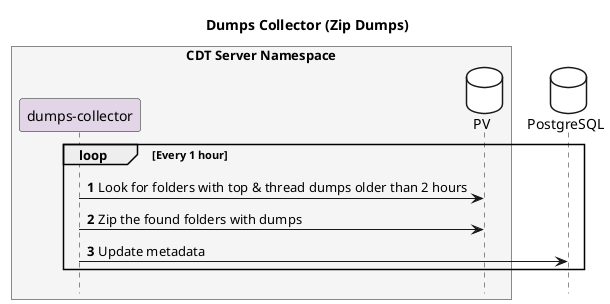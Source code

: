 @startuml zip-dumps

!pragma teoz true
autonumber
hide footbox

title Dumps Collector (Zip Dumps)

box "CDT Server Namespace" #F5F5F5
    participant "dumps-collector" as dumpCollector #E1D5E7
    database "PV" as pv #white
end box

database "PostgreSQL" as postgreSQL #white

loop Every 1 hour
    dumpCollector -> pv: Look for folders with top & thread dumps older than 2 hours
    dumpCollector -> pv: Zip the found folders with dumps
    dumpCollector -> postgreSQL: Update metadata
end

@enduml